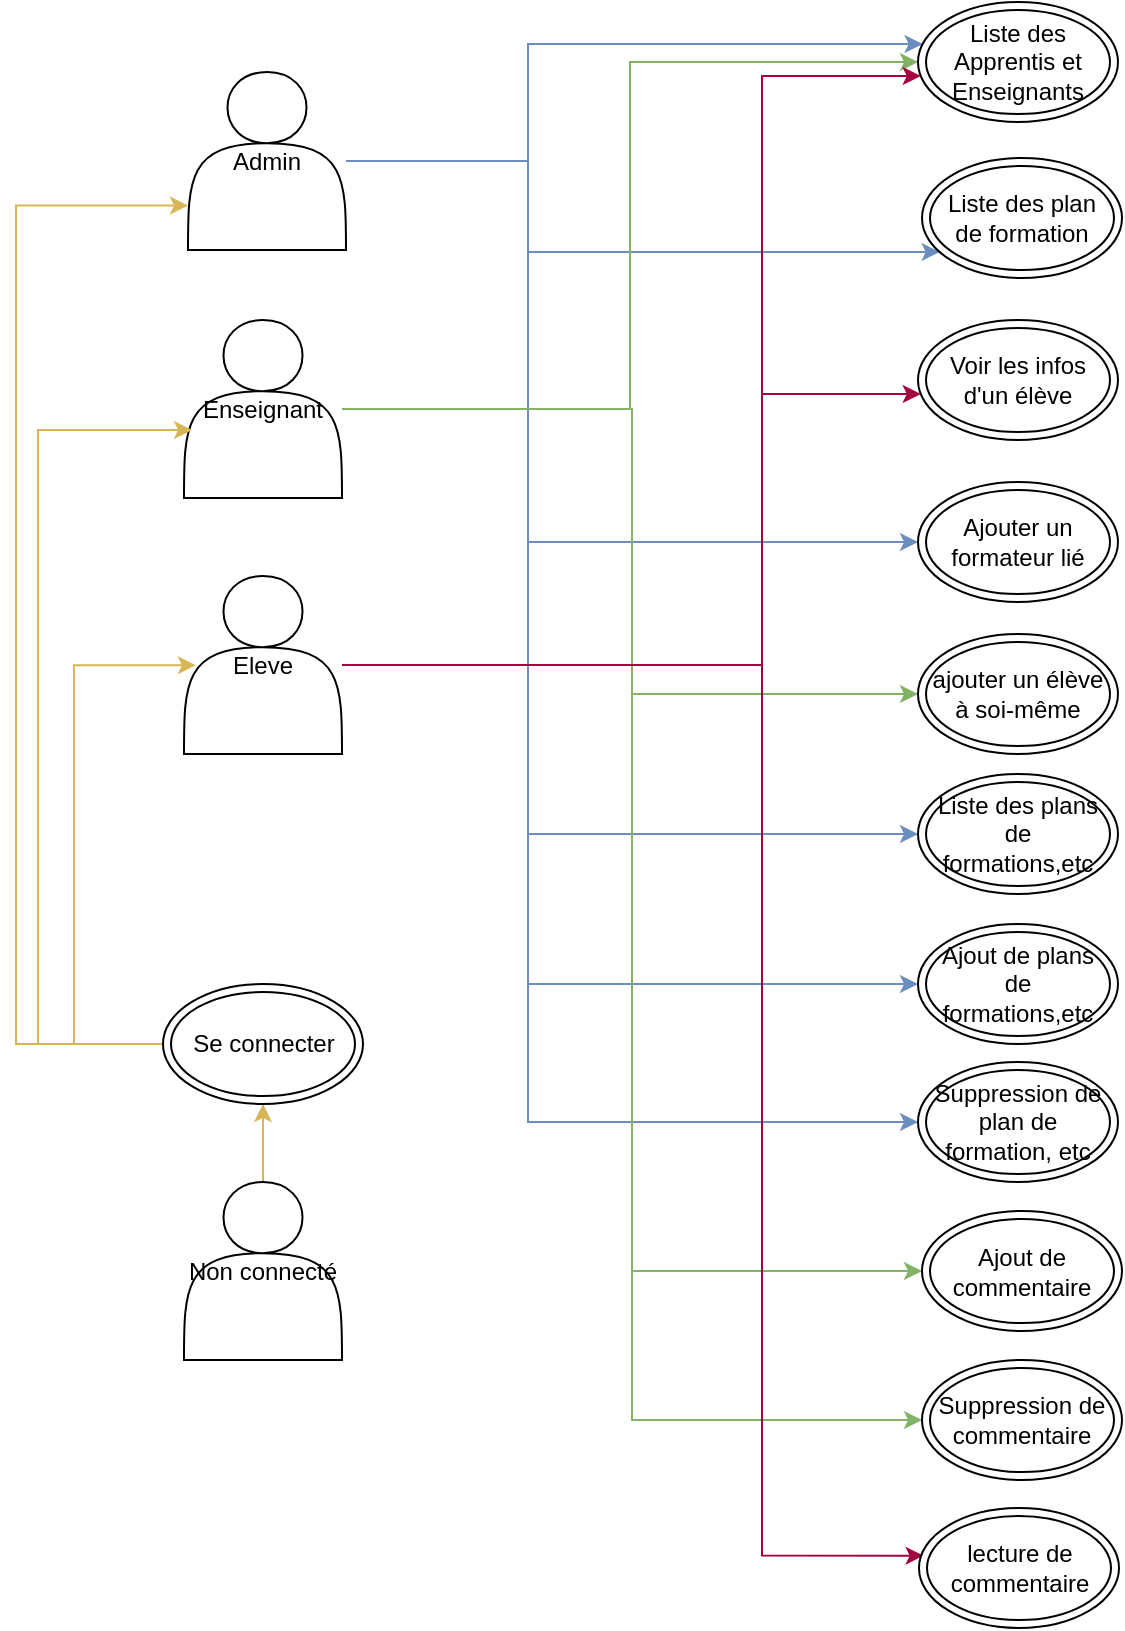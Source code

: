 <mxfile version="14.6.13" type="device"><diagram id="kgpKYQtTHZ0yAKxKKP6v" name="Page-1"><mxGraphModel dx="1185" dy="685" grid="0" gridSize="10" guides="1" tooltips="1" connect="1" arrows="1" fold="1" page="1" pageScale="1" pageWidth="850" pageHeight="1100" math="0" shadow="0"><root><mxCell id="0"/><mxCell id="1" parent="0"/><mxCell id="CJdDtg_LvKEHz-cZ3i59-52" style="edgeStyle=orthogonalEdgeStyle;rounded=0;orthogonalLoop=1;jettySize=auto;html=1;fillColor=#dae8fc;strokeColor=#6c8ebf;" edge="1" parent="1" source="CJdDtg_LvKEHz-cZ3i59-37" target="CJdDtg_LvKEHz-cZ3i59-50"><mxGeometry relative="1" as="geometry"><Array as="points"><mxPoint x="268" y="114"/><mxPoint x="268" y="159"/></Array></mxGeometry></mxCell><mxCell id="CJdDtg_LvKEHz-cZ3i59-56" style="edgeStyle=orthogonalEdgeStyle;rounded=0;orthogonalLoop=1;jettySize=auto;html=1;fillColor=#dae8fc;strokeColor=#6c8ebf;" edge="1" parent="1" source="CJdDtg_LvKEHz-cZ3i59-37" target="CJdDtg_LvKEHz-cZ3i59-55"><mxGeometry relative="1" as="geometry"><Array as="points"><mxPoint x="268" y="113"/><mxPoint x="268" y="304"/></Array></mxGeometry></mxCell><mxCell id="CJdDtg_LvKEHz-cZ3i59-62" style="edgeStyle=orthogonalEdgeStyle;rounded=0;orthogonalLoop=1;jettySize=auto;html=1;entryX=0;entryY=0.5;entryDx=0;entryDy=0;fillColor=#dae8fc;strokeColor=#6c8ebf;" edge="1" parent="1" source="CJdDtg_LvKEHz-cZ3i59-37" target="CJdDtg_LvKEHz-cZ3i59-59"><mxGeometry relative="1" as="geometry"><Array as="points"><mxPoint x="268" y="114"/><mxPoint x="268" y="450"/></Array></mxGeometry></mxCell><mxCell id="CJdDtg_LvKEHz-cZ3i59-63" style="edgeStyle=orthogonalEdgeStyle;rounded=0;orthogonalLoop=1;jettySize=auto;html=1;entryX=0;entryY=0.5;entryDx=0;entryDy=0;fillColor=#dae8fc;strokeColor=#6c8ebf;" edge="1" parent="1" source="CJdDtg_LvKEHz-cZ3i59-37" target="CJdDtg_LvKEHz-cZ3i59-60"><mxGeometry relative="1" as="geometry"><Array as="points"><mxPoint x="268" y="114"/><mxPoint x="268" y="525"/></Array></mxGeometry></mxCell><mxCell id="CJdDtg_LvKEHz-cZ3i59-64" style="edgeStyle=orthogonalEdgeStyle;rounded=0;orthogonalLoop=1;jettySize=auto;html=1;entryX=0;entryY=0.5;entryDx=0;entryDy=0;fillColor=#dae8fc;strokeColor=#6c8ebf;" edge="1" parent="1" source="CJdDtg_LvKEHz-cZ3i59-37" target="CJdDtg_LvKEHz-cZ3i59-61"><mxGeometry relative="1" as="geometry"><Array as="points"><mxPoint x="268" y="114"/><mxPoint x="268" y="594"/></Array></mxGeometry></mxCell><mxCell id="CJdDtg_LvKEHz-cZ3i59-69" style="edgeStyle=orthogonalEdgeStyle;rounded=0;orthogonalLoop=1;jettySize=auto;html=1;fillColor=#dae8fc;strokeColor=#6c8ebf;" edge="1" parent="1" source="CJdDtg_LvKEHz-cZ3i59-37" target="CJdDtg_LvKEHz-cZ3i59-49"><mxGeometry relative="1" as="geometry"><Array as="points"><mxPoint x="268" y="114"/><mxPoint x="268" y="55"/></Array></mxGeometry></mxCell><mxCell id="CJdDtg_LvKEHz-cZ3i59-37" value="Admin" style="shape=actor;whiteSpace=wrap;html=1;" vertex="1" parent="1"><mxGeometry x="98" y="69" width="79" height="89" as="geometry"/></mxCell><mxCell id="CJdDtg_LvKEHz-cZ3i59-58" style="edgeStyle=orthogonalEdgeStyle;rounded=0;orthogonalLoop=1;jettySize=auto;html=1;fillColor=#d5e8d4;strokeColor=#82b366;" edge="1" parent="1" source="CJdDtg_LvKEHz-cZ3i59-38" target="CJdDtg_LvKEHz-cZ3i59-57"><mxGeometry relative="1" as="geometry"><Array as="points"><mxPoint x="320" y="237"/><mxPoint x="320" y="380"/></Array></mxGeometry></mxCell><mxCell id="CJdDtg_LvKEHz-cZ3i59-67" style="edgeStyle=orthogonalEdgeStyle;rounded=0;orthogonalLoop=1;jettySize=auto;html=1;entryX=0;entryY=0.5;entryDx=0;entryDy=0;fillColor=#d5e8d4;strokeColor=#82b366;" edge="1" parent="1" source="CJdDtg_LvKEHz-cZ3i59-38" target="CJdDtg_LvKEHz-cZ3i59-65"><mxGeometry relative="1" as="geometry"/></mxCell><mxCell id="CJdDtg_LvKEHz-cZ3i59-68" style="edgeStyle=orthogonalEdgeStyle;rounded=0;orthogonalLoop=1;jettySize=auto;html=1;fillColor=#d5e8d4;strokeColor=#82b366;" edge="1" parent="1" source="CJdDtg_LvKEHz-cZ3i59-38" target="CJdDtg_LvKEHz-cZ3i59-66"><mxGeometry relative="1" as="geometry"><Array as="points"><mxPoint x="320" y="238"/><mxPoint x="320" y="743"/></Array></mxGeometry></mxCell><mxCell id="CJdDtg_LvKEHz-cZ3i59-70" style="edgeStyle=orthogonalEdgeStyle;rounded=0;orthogonalLoop=1;jettySize=auto;html=1;fillColor=#d5e8d4;strokeColor=#82b366;" edge="1" parent="1" source="CJdDtg_LvKEHz-cZ3i59-38" target="CJdDtg_LvKEHz-cZ3i59-49"><mxGeometry relative="1" as="geometry"><Array as="points"><mxPoint x="319" y="238"/><mxPoint x="319" y="64"/></Array></mxGeometry></mxCell><mxCell id="CJdDtg_LvKEHz-cZ3i59-38" value="&lt;p style=&quot;line-height: 120%&quot;&gt;Enseignant&lt;/p&gt;" style="shape=actor;whiteSpace=wrap;html=1;" vertex="1" parent="1"><mxGeometry x="96" y="193" width="79" height="89" as="geometry"/></mxCell><mxCell id="CJdDtg_LvKEHz-cZ3i59-71" style="edgeStyle=orthogonalEdgeStyle;rounded=0;orthogonalLoop=1;jettySize=auto;html=1;fillColor=#d80073;strokeColor=#A50040;" edge="1" parent="1" source="CJdDtg_LvKEHz-cZ3i59-39" target="CJdDtg_LvKEHz-cZ3i59-49"><mxGeometry relative="1" as="geometry"><Array as="points"><mxPoint x="385" y="366"/><mxPoint x="385" y="71"/></Array></mxGeometry></mxCell><mxCell id="CJdDtg_LvKEHz-cZ3i59-72" style="edgeStyle=orthogonalEdgeStyle;rounded=0;orthogonalLoop=1;jettySize=auto;html=1;fillColor=#d80073;strokeColor=#A50040;" edge="1" parent="1" source="CJdDtg_LvKEHz-cZ3i59-39" target="CJdDtg_LvKEHz-cZ3i59-53"><mxGeometry relative="1" as="geometry"><Array as="points"><mxPoint x="385" y="366"/><mxPoint x="385" y="230"/></Array></mxGeometry></mxCell><mxCell id="CJdDtg_LvKEHz-cZ3i59-74" style="edgeStyle=orthogonalEdgeStyle;rounded=0;orthogonalLoop=1;jettySize=auto;html=1;entryX=0.023;entryY=0.397;entryDx=0;entryDy=0;entryPerimeter=0;strokeColor=#A50040;fillColor=#d80073;" edge="1" parent="1" source="CJdDtg_LvKEHz-cZ3i59-39" target="CJdDtg_LvKEHz-cZ3i59-73"><mxGeometry relative="1" as="geometry"><Array as="points"><mxPoint x="385" y="366"/><mxPoint x="385" y="811"/></Array></mxGeometry></mxCell><mxCell id="CJdDtg_LvKEHz-cZ3i59-39" value="Eleve" style="shape=actor;whiteSpace=wrap;html=1;" vertex="1" parent="1"><mxGeometry x="96" y="321" width="79" height="89" as="geometry"/></mxCell><mxCell id="CJdDtg_LvKEHz-cZ3i59-42" value="" style="edgeStyle=orthogonalEdgeStyle;rounded=0;orthogonalLoop=1;jettySize=auto;html=1;fillColor=#fff2cc;strokeColor=#d6b656;" edge="1" parent="1" source="CJdDtg_LvKEHz-cZ3i59-40" target="CJdDtg_LvKEHz-cZ3i59-41"><mxGeometry relative="1" as="geometry"/></mxCell><mxCell id="CJdDtg_LvKEHz-cZ3i59-40" value="Non connecté" style="shape=actor;whiteSpace=wrap;html=1;" vertex="1" parent="1"><mxGeometry x="96" y="624" width="79" height="89" as="geometry"/></mxCell><mxCell id="CJdDtg_LvKEHz-cZ3i59-43" value="" style="edgeStyle=orthogonalEdgeStyle;rounded=0;orthogonalLoop=1;jettySize=auto;html=1;entryX=0.075;entryY=0.501;entryDx=0;entryDy=0;entryPerimeter=0;fillColor=#fff2cc;strokeColor=#d6b656;" edge="1" parent="1" source="CJdDtg_LvKEHz-cZ3i59-41" target="CJdDtg_LvKEHz-cZ3i59-39"><mxGeometry relative="1" as="geometry"><Array as="points"><mxPoint x="41" y="555"/><mxPoint x="41" y="366"/></Array></mxGeometry></mxCell><mxCell id="CJdDtg_LvKEHz-cZ3i59-47" style="edgeStyle=orthogonalEdgeStyle;rounded=0;orthogonalLoop=1;jettySize=auto;html=1;entryX=0.051;entryY=0.618;entryDx=0;entryDy=0;entryPerimeter=0;fillColor=#fff2cc;strokeColor=#d6b656;" edge="1" parent="1" source="CJdDtg_LvKEHz-cZ3i59-41" target="CJdDtg_LvKEHz-cZ3i59-38"><mxGeometry relative="1" as="geometry"><mxPoint x="47" y="258" as="targetPoint"/><Array as="points"><mxPoint x="23" y="555"/><mxPoint x="23" y="248"/></Array></mxGeometry></mxCell><mxCell id="CJdDtg_LvKEHz-cZ3i59-48" style="edgeStyle=orthogonalEdgeStyle;rounded=0;orthogonalLoop=1;jettySize=auto;html=1;entryX=0;entryY=0.75;entryDx=0;entryDy=0;fillColor=#fff2cc;strokeColor=#d6b656;" edge="1" parent="1" source="CJdDtg_LvKEHz-cZ3i59-41" target="CJdDtg_LvKEHz-cZ3i59-37"><mxGeometry relative="1" as="geometry"><mxPoint x="11" y="135" as="targetPoint"/><Array as="points"><mxPoint x="12" y="555"/><mxPoint x="12" y="136"/></Array></mxGeometry></mxCell><mxCell id="CJdDtg_LvKEHz-cZ3i59-41" value="Se connecter" style="ellipse;shape=doubleEllipse;whiteSpace=wrap;html=1;" vertex="1" parent="1"><mxGeometry x="85.5" y="525" width="100" height="60" as="geometry"/></mxCell><mxCell id="CJdDtg_LvKEHz-cZ3i59-49" value="Liste des Apprentis et Enseignants" style="ellipse;shape=doubleEllipse;whiteSpace=wrap;html=1;" vertex="1" parent="1"><mxGeometry x="463" y="34" width="100" height="60" as="geometry"/></mxCell><mxCell id="CJdDtg_LvKEHz-cZ3i59-50" value="Liste des plan de formation" style="ellipse;shape=doubleEllipse;whiteSpace=wrap;html=1;" vertex="1" parent="1"><mxGeometry x="465" y="112" width="100" height="60" as="geometry"/></mxCell><mxCell id="CJdDtg_LvKEHz-cZ3i59-53" value="Voir les infos d'un élève" style="ellipse;shape=doubleEllipse;whiteSpace=wrap;html=1;" vertex="1" parent="1"><mxGeometry x="463" y="193" width="100" height="60" as="geometry"/></mxCell><mxCell id="CJdDtg_LvKEHz-cZ3i59-55" value="Ajouter un formateur lié" style="ellipse;shape=doubleEllipse;whiteSpace=wrap;html=1;" vertex="1" parent="1"><mxGeometry x="463" y="274" width="100" height="60" as="geometry"/></mxCell><mxCell id="CJdDtg_LvKEHz-cZ3i59-57" value="ajouter un élève à soi-même" style="ellipse;shape=doubleEllipse;whiteSpace=wrap;html=1;" vertex="1" parent="1"><mxGeometry x="463" y="350" width="100" height="60" as="geometry"/></mxCell><mxCell id="CJdDtg_LvKEHz-cZ3i59-59" value="Liste des plans de formations,etc" style="ellipse;shape=doubleEllipse;whiteSpace=wrap;html=1;" vertex="1" parent="1"><mxGeometry x="463" y="420" width="100" height="60" as="geometry"/></mxCell><mxCell id="CJdDtg_LvKEHz-cZ3i59-60" value="Ajout de plans de formations,etc" style="ellipse;shape=doubleEllipse;whiteSpace=wrap;html=1;" vertex="1" parent="1"><mxGeometry x="463" y="495" width="100" height="60" as="geometry"/></mxCell><mxCell id="CJdDtg_LvKEHz-cZ3i59-61" value="Suppression de plan de formation, etc" style="ellipse;shape=doubleEllipse;whiteSpace=wrap;html=1;" vertex="1" parent="1"><mxGeometry x="463" y="564" width="100" height="60" as="geometry"/></mxCell><mxCell id="CJdDtg_LvKEHz-cZ3i59-65" value="Ajout de commentaire" style="ellipse;shape=doubleEllipse;whiteSpace=wrap;html=1;" vertex="1" parent="1"><mxGeometry x="465" y="638.5" width="100" height="60" as="geometry"/></mxCell><mxCell id="CJdDtg_LvKEHz-cZ3i59-66" value="Suppression de commentaire" style="ellipse;shape=doubleEllipse;whiteSpace=wrap;html=1;" vertex="1" parent="1"><mxGeometry x="465" y="713" width="100" height="60" as="geometry"/></mxCell><mxCell id="CJdDtg_LvKEHz-cZ3i59-73" value="lecture&amp;nbsp;de commentaire" style="ellipse;shape=doubleEllipse;whiteSpace=wrap;html=1;" vertex="1" parent="1"><mxGeometry x="463.5" y="787" width="100" height="60" as="geometry"/></mxCell></root></mxGraphModel></diagram></mxfile>